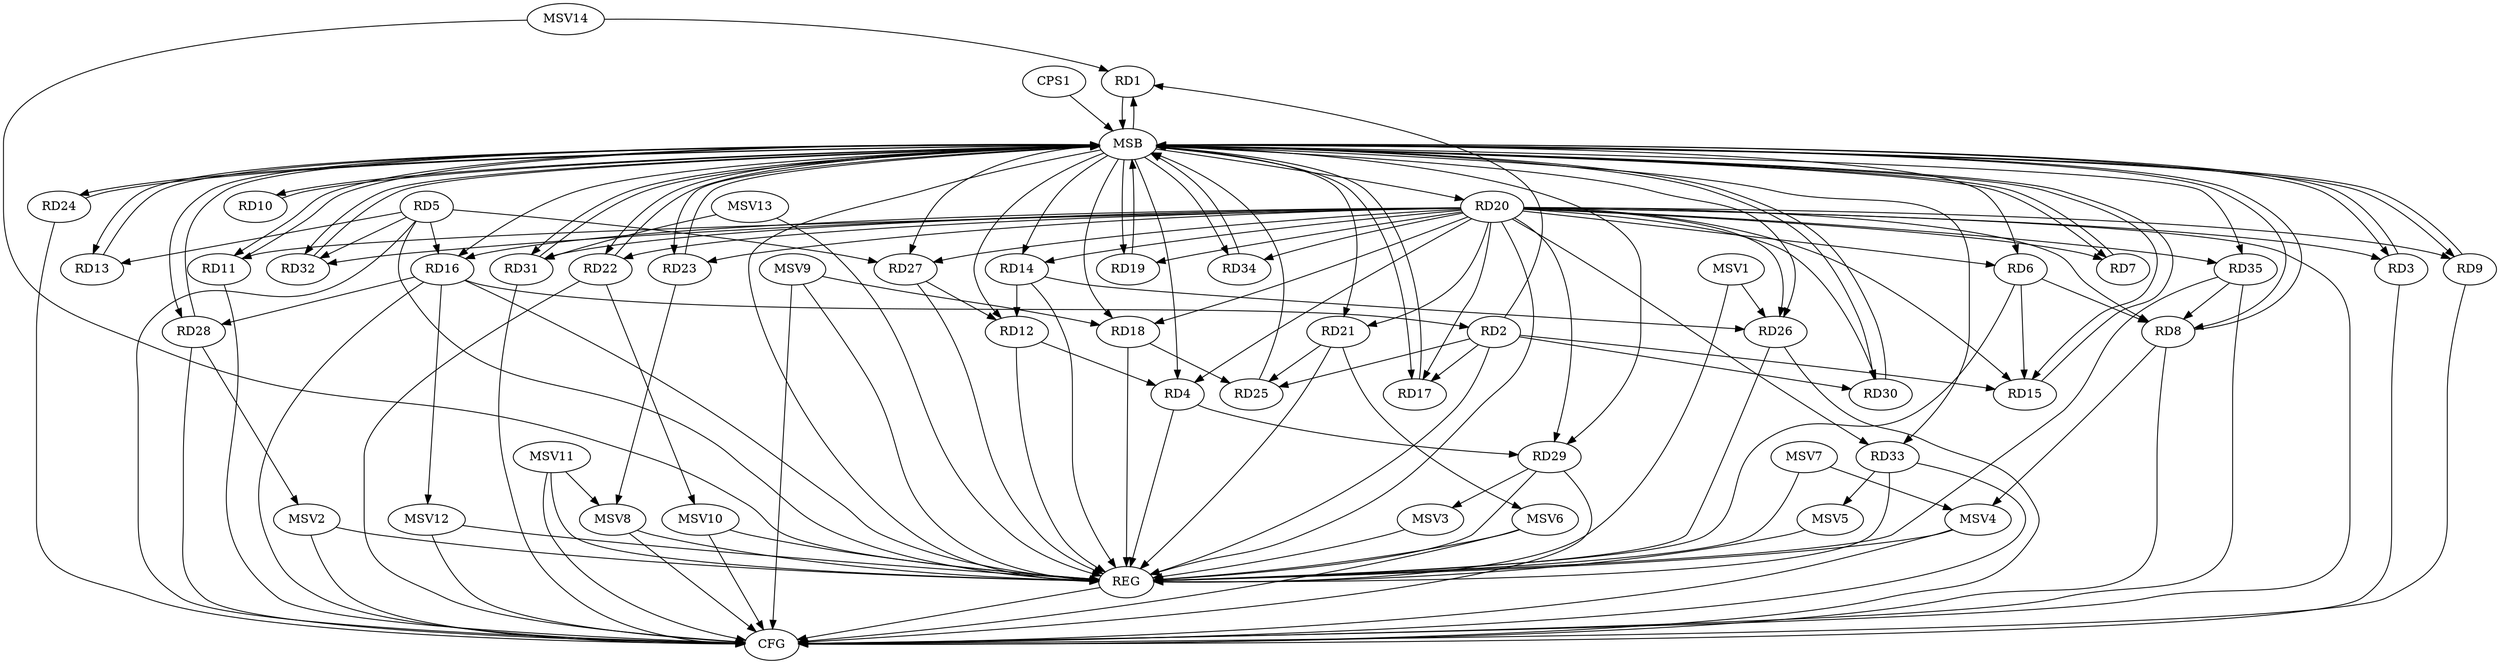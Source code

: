 strict digraph G {
  RD1 [ label="RD1" ];
  RD2 [ label="RD2" ];
  RD3 [ label="RD3" ];
  RD4 [ label="RD4" ];
  RD5 [ label="RD5" ];
  RD6 [ label="RD6" ];
  RD7 [ label="RD7" ];
  RD8 [ label="RD8" ];
  RD9 [ label="RD9" ];
  RD10 [ label="RD10" ];
  RD11 [ label="RD11" ];
  RD12 [ label="RD12" ];
  RD13 [ label="RD13" ];
  RD14 [ label="RD14" ];
  RD15 [ label="RD15" ];
  RD16 [ label="RD16" ];
  RD17 [ label="RD17" ];
  RD18 [ label="RD18" ];
  RD19 [ label="RD19" ];
  RD20 [ label="RD20" ];
  RD21 [ label="RD21" ];
  RD22 [ label="RD22" ];
  RD23 [ label="RD23" ];
  RD24 [ label="RD24" ];
  RD25 [ label="RD25" ];
  RD26 [ label="RD26" ];
  RD27 [ label="RD27" ];
  RD28 [ label="RD28" ];
  RD29 [ label="RD29" ];
  RD30 [ label="RD30" ];
  RD31 [ label="RD31" ];
  RD32 [ label="RD32" ];
  RD33 [ label="RD33" ];
  RD34 [ label="RD34" ];
  RD35 [ label="RD35" ];
  CPS1 [ label="CPS1" ];
  REG [ label="REG" ];
  MSB [ label="MSB" ];
  CFG [ label="CFG" ];
  MSV1 [ label="MSV1" ];
  MSV2 [ label="MSV2" ];
  MSV3 [ label="MSV3" ];
  MSV4 [ label="MSV4" ];
  MSV5 [ label="MSV5" ];
  MSV6 [ label="MSV6" ];
  MSV7 [ label="MSV7" ];
  MSV8 [ label="MSV8" ];
  MSV9 [ label="MSV9" ];
  MSV10 [ label="MSV10" ];
  MSV11 [ label="MSV11" ];
  MSV12 [ label="MSV12" ];
  MSV13 [ label="MSV13" ];
  MSV14 [ label="MSV14" ];
  RD2 -> RD1;
  RD2 -> RD15;
  RD16 -> RD2;
  RD2 -> RD17;
  RD2 -> RD25;
  RD2 -> RD30;
  RD12 -> RD4;
  RD20 -> RD4;
  RD4 -> RD29;
  RD5 -> RD13;
  RD5 -> RD16;
  RD5 -> RD27;
  RD5 -> RD32;
  RD6 -> RD8;
  RD6 -> RD15;
  RD20 -> RD8;
  RD35 -> RD8;
  RD14 -> RD12;
  RD27 -> RD12;
  RD14 -> RD26;
  RD20 -> RD15;
  RD16 -> RD28;
  RD20 -> RD17;
  RD18 -> RD25;
  RD20 -> RD27;
  RD20 -> RD33;
  RD21 -> RD25;
  RD2 -> REG;
  RD4 -> REG;
  RD5 -> REG;
  RD6 -> REG;
  RD12 -> REG;
  RD14 -> REG;
  RD16 -> REG;
  RD18 -> REG;
  RD20 -> REG;
  RD21 -> REG;
  RD26 -> REG;
  RD27 -> REG;
  RD29 -> REG;
  RD33 -> REG;
  RD35 -> REG;
  RD1 -> MSB;
  MSB -> RD35;
  MSB -> REG;
  RD3 -> MSB;
  MSB -> RD17;
  MSB -> RD19;
  MSB -> RD23;
  RD7 -> MSB;
  MSB -> RD4;
  MSB -> RD9;
  MSB -> RD15;
  MSB -> RD27;
  RD8 -> MSB;
  MSB -> RD24;
  MSB -> RD29;
  RD9 -> MSB;
  MSB -> RD16;
  RD10 -> MSB;
  MSB -> RD1;
  MSB -> RD30;
  RD11 -> MSB;
  MSB -> RD3;
  MSB -> RD8;
  MSB -> RD12;
  MSB -> RD18;
  MSB -> RD28;
  RD13 -> MSB;
  MSB -> RD10;
  MSB -> RD14;
  MSB -> RD26;
  RD15 -> MSB;
  MSB -> RD11;
  MSB -> RD21;
  MSB -> RD32;
  RD17 -> MSB;
  MSB -> RD13;
  MSB -> RD34;
  RD19 -> MSB;
  RD22 -> MSB;
  MSB -> RD6;
  RD23 -> MSB;
  MSB -> RD7;
  MSB -> RD20;
  RD24 -> MSB;
  MSB -> RD22;
  RD25 -> MSB;
  RD28 -> MSB;
  RD30 -> MSB;
  MSB -> RD31;
  RD31 -> MSB;
  MSB -> RD33;
  RD32 -> MSB;
  RD34 -> MSB;
  CPS1 -> MSB;
  RD16 -> CFG;
  RD33 -> CFG;
  RD31 -> CFG;
  RD11 -> CFG;
  RD3 -> CFG;
  RD29 -> CFG;
  RD22 -> CFG;
  RD9 -> CFG;
  RD5 -> CFG;
  RD35 -> CFG;
  RD28 -> CFG;
  RD8 -> CFG;
  RD24 -> CFG;
  RD26 -> CFG;
  REG -> CFG;
  RD20 -> CFG;
  RD20 -> RD6;
  RD20 -> RD7;
  RD20 -> RD29;
  RD20 -> RD3;
  RD20 -> RD11;
  RD20 -> RD14;
  RD20 -> RD31;
  RD20 -> RD32;
  RD20 -> RD16;
  RD20 -> RD22;
  RD20 -> RD34;
  RD20 -> RD35;
  RD20 -> RD30;
  RD20 -> RD19;
  RD20 -> RD26;
  RD20 -> RD21;
  RD20 -> RD9;
  RD20 -> RD23;
  RD20 -> RD18;
  MSV1 -> RD26;
  MSV1 -> REG;
  RD28 -> MSV2;
  MSV2 -> REG;
  MSV2 -> CFG;
  RD29 -> MSV3;
  MSV3 -> REG;
  RD8 -> MSV4;
  MSV4 -> REG;
  MSV4 -> CFG;
  RD33 -> MSV5;
  MSV5 -> REG;
  RD21 -> MSV6;
  MSV6 -> REG;
  MSV6 -> CFG;
  MSV7 -> MSV4;
  MSV7 -> REG;
  RD23 -> MSV8;
  MSV8 -> REG;
  MSV8 -> CFG;
  MSV9 -> RD18;
  MSV9 -> REG;
  MSV9 -> CFG;
  RD22 -> MSV10;
  MSV10 -> REG;
  MSV10 -> CFG;
  MSV11 -> MSV8;
  MSV11 -> REG;
  MSV11 -> CFG;
  RD16 -> MSV12;
  MSV12 -> REG;
  MSV12 -> CFG;
  MSV13 -> RD31;
  MSV13 -> REG;
  MSV14 -> RD1;
  MSV14 -> REG;
}
